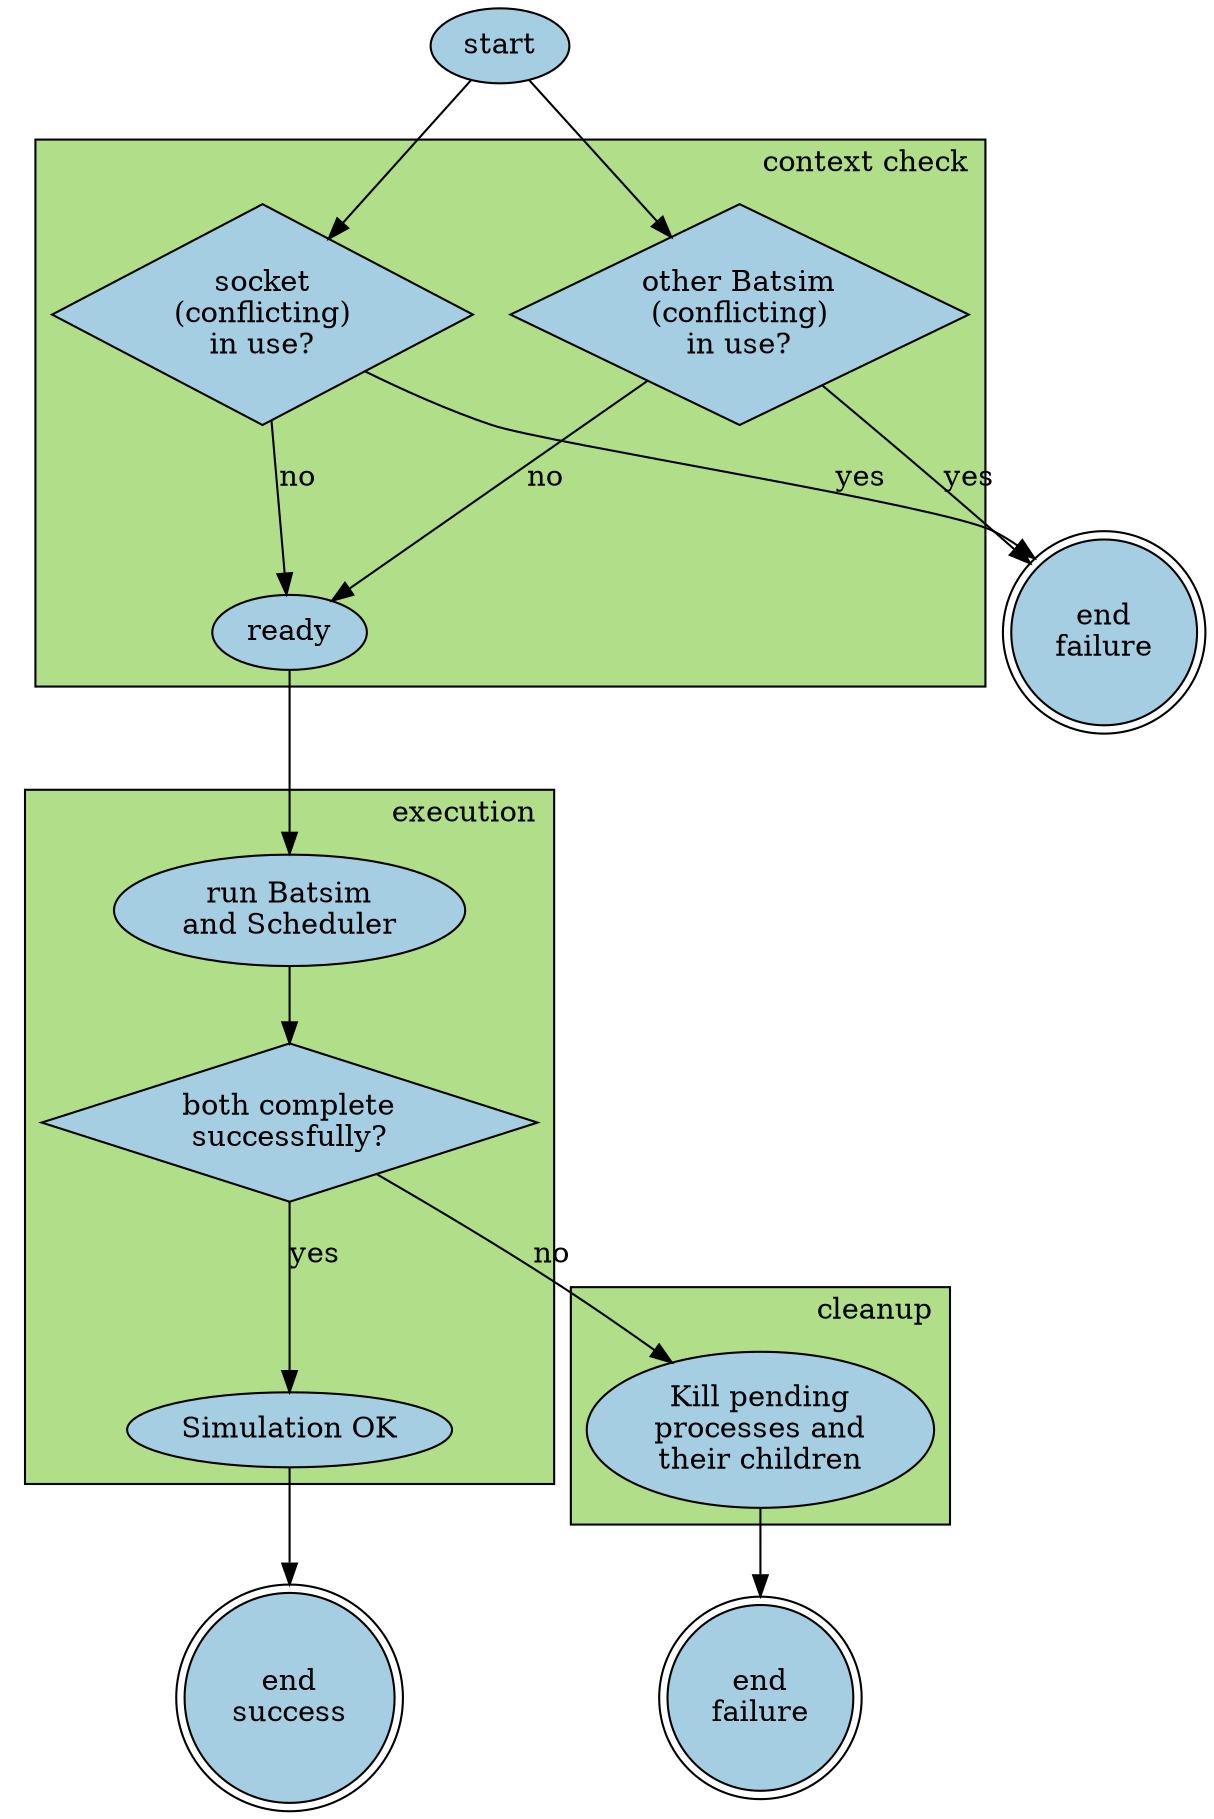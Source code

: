 digraph G {
    node [style=filled,fillcolor="#A5CEE3"];

    subgraph cluster_0 {
        sockready [shape=diamond, label="socket\n(conflicting)\nin use?"];
        batready [shape=diamond, label="other Batsim\n(conflicting)\nin use?"];
        readyend [label="ready"];

        sockready -> readyend [label="no"];
        batready -> readyend [label="no"];

        label = "context check";
        labeljust="r";
        style=filled;
        fillcolor = "#B1DF89"
    }

    subgraph cluster_1 {
        run [label="run Batsim\nand Scheduler"];
        execstatus [shape=diamond, label="both complete\nsuccessfully?"];
        execend [label="Simulation OK"];

        run -> execstatus;
        execstatus -> execend [label="yes"];

        label = "execution";
        labeljust="r";
        style=filled;
        fillcolor = "#B1DF89"
    }

    subgraph cluster_2 {
        kill [label="Kill pending\nprocesses and\ntheir children"];

        label = "cleanup";
        labeljust="r";
        style=filled;
        fillcolor = "#B1DF89"
    }

    execstatus -> kill [label="no"];

    start -> sockready;
    start -> batready;

    readyend -> run;
    execend -> endOK;
    kill -> endFail;

    sockready -> endNotrun [label="yes"];
    batready -> endNotrun [label="yes"];

    start [label="start"];
    endOK [shape=doublecircle, label="end\nsuccess"];
    endFail [shape=doublecircle, label="end\nfailure"];
    endNotrun [shape=doublecircle, label="end\nfailure"];
}
